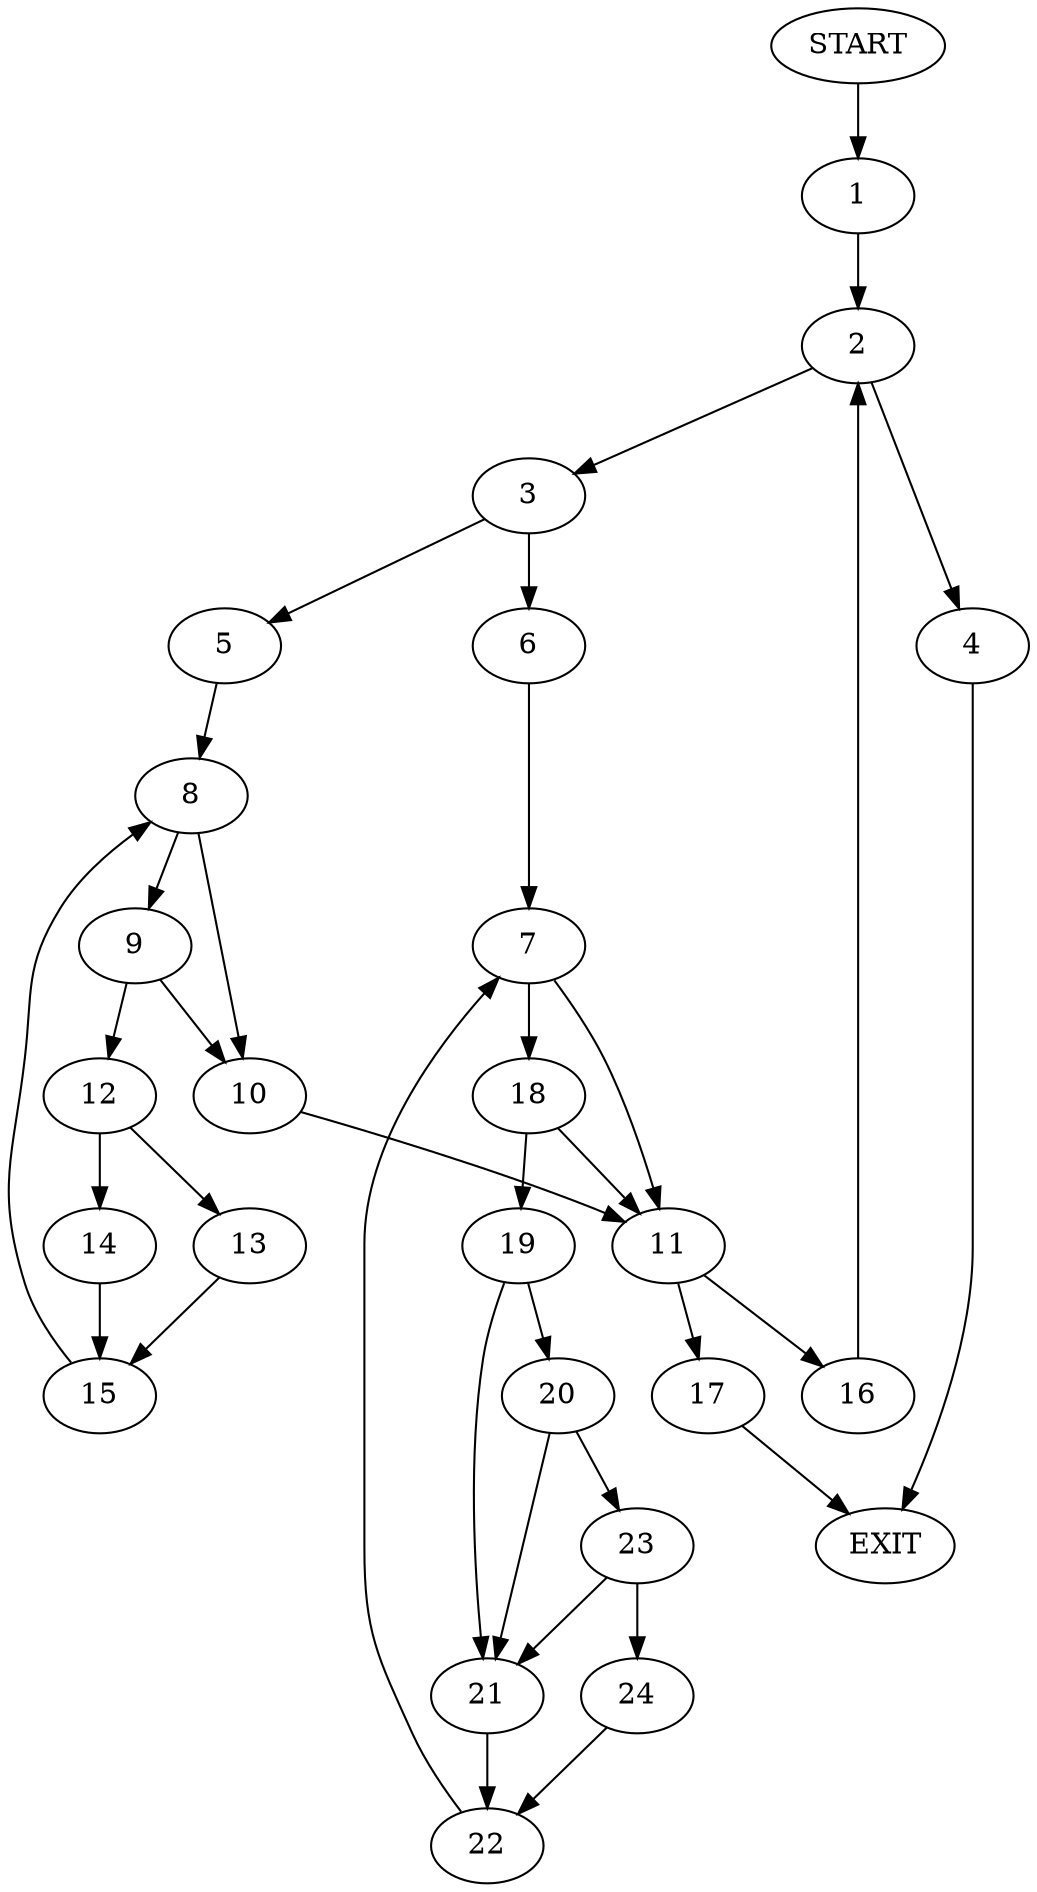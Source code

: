 digraph {
0 [label="START"]
25 [label="EXIT"]
0 -> 1
1 -> 2
2 -> 3
2 -> 4
3 -> 5
3 -> 6
4 -> 25
6 -> 7
5 -> 8
8 -> 9
8 -> 10
10 -> 11
9 -> 10
9 -> 12
12 -> 13
12 -> 14
14 -> 15
13 -> 15
15 -> 8
11 -> 16
11 -> 17
7 -> 18
7 -> 11
18 -> 11
18 -> 19
19 -> 20
19 -> 21
21 -> 22
20 -> 23
20 -> 21
23 -> 24
23 -> 21
24 -> 22
22 -> 7
16 -> 2
17 -> 25
}
